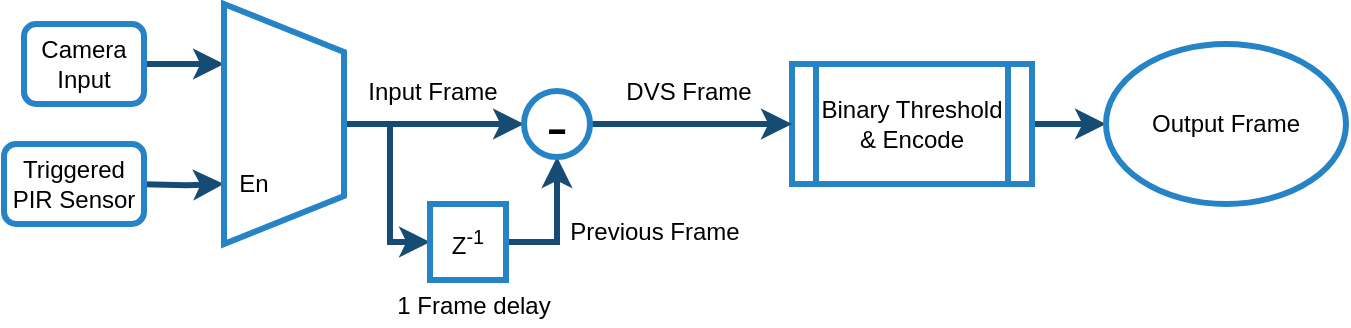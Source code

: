 <mxfile version="12.5.1" type="device"><diagram id="dMm6oT8tlYtjCDyLlqAy" name="Page-1"><mxGraphModel dx="760" dy="401" grid="0" gridSize="10" guides="1" tooltips="1" connect="1" arrows="1" fold="1" page="1" pageScale="1" pageWidth="850" pageHeight="1100" math="0" shadow="0"><root><mxCell id="0"/><mxCell id="1" parent="0"/><mxCell id="Tv57xixYPlFiN23GRQwq-29" style="edgeStyle=orthogonalEdgeStyle;rounded=0;orthogonalLoop=1;jettySize=auto;html=1;exitX=1;exitY=0.5;exitDx=0;exitDy=0;entryX=0.25;entryY=1;entryDx=0;entryDy=0;startArrow=none;startFill=0;endArrow=classic;endFill=1;strokeColor=#164C73;strokeWidth=3;" parent="1" source="Tv57xixYPlFiN23GRQwq-24" target="Tv57xixYPlFiN23GRQwq-3" edge="1"><mxGeometry relative="1" as="geometry"/></mxCell><mxCell id="Tv57xixYPlFiN23GRQwq-24" value="Camera &lt;br&gt;Input" style="rounded=1;whiteSpace=wrap;html=1;strokeColor=#2683C6;strokeWidth=3;" parent="1" vertex="1"><mxGeometry x="127" y="150" width="60" height="40" as="geometry"/></mxCell><mxCell id="Tv57xixYPlFiN23GRQwq-19" style="edgeStyle=orthogonalEdgeStyle;rounded=0;orthogonalLoop=1;jettySize=auto;html=1;exitX=1;exitY=0.5;exitDx=0;exitDy=0;entryX=0;entryY=0.5;entryDx=0;entryDy=0;strokeColor=#164C73;strokeWidth=3;" parent="1" source="Tv57xixYPlFiN23GRQwq-1" target="Tv57xixYPlFiN23GRQwq-18" edge="1"><mxGeometry relative="1" as="geometry"/></mxCell><mxCell id="Tv57xixYPlFiN23GRQwq-1" value="Binary Threshold &amp;amp; Encode" style="shape=process;whiteSpace=wrap;html=1;backgroundOutline=1;strokeColor=#2683C6;strokeWidth=3;" parent="1" vertex="1"><mxGeometry x="511" y="170" width="120" height="60" as="geometry"/></mxCell><mxCell id="Tv57xixYPlFiN23GRQwq-4" style="edgeStyle=orthogonalEdgeStyle;rounded=0;orthogonalLoop=1;jettySize=auto;html=1;entryX=0.75;entryY=1;entryDx=0;entryDy=0;strokeColor=#164C73;strokeWidth=3;" parent="1" target="Tv57xixYPlFiN23GRQwq-3" edge="1"><mxGeometry relative="1" as="geometry"><mxPoint x="186.959" y="230.143" as="sourcePoint"/></mxGeometry></mxCell><mxCell id="Tv57xixYPlFiN23GRQwq-15" style="edgeStyle=orthogonalEdgeStyle;rounded=0;orthogonalLoop=1;jettySize=auto;html=1;exitX=0.5;exitY=0;exitDx=0;exitDy=0;entryX=0;entryY=0.5;entryDx=0;entryDy=0;strokeColor=#164C73;strokeWidth=3;" parent="1" source="Tv57xixYPlFiN23GRQwq-3" target="xzks721ORhj9Gxp-ZwX--2" edge="1"><mxGeometry relative="1" as="geometry"><mxPoint x="375" y="200" as="targetPoint"/></mxGeometry></mxCell><mxCell id="Tv57xixYPlFiN23GRQwq-3" value="" style="shape=trapezoid;perimeter=trapezoidPerimeter;whiteSpace=wrap;html=1;rotation=90;strokeColor=#2683C6;strokeWidth=3;" parent="1" vertex="1"><mxGeometry x="197" y="170" width="120" height="60" as="geometry"/></mxCell><mxCell id="Tv57xixYPlFiN23GRQwq-7" value="En" style="text;html=1;strokeColor=none;fillColor=none;align=center;verticalAlign=middle;whiteSpace=wrap;rounded=0;" parent="1" vertex="1"><mxGeometry x="222" y="220" width="40" height="20" as="geometry"/></mxCell><mxCell id="Tv57xixYPlFiN23GRQwq-17" style="edgeStyle=orthogonalEdgeStyle;rounded=0;orthogonalLoop=1;jettySize=auto;html=1;exitX=1;exitY=0.5;exitDx=0;exitDy=0;entryX=0;entryY=0.5;entryDx=0;entryDy=0;strokeColor=#164C73;strokeWidth=3;" parent="1" source="xzks721ORhj9Gxp-ZwX--2" target="Tv57xixYPlFiN23GRQwq-1" edge="1"><mxGeometry relative="1" as="geometry"><mxPoint x="413.095" y="200.143" as="sourcePoint"/></mxGeometry></mxCell><mxCell id="Tv57xixYPlFiN23GRQwq-39" style="edgeStyle=orthogonalEdgeStyle;rounded=0;orthogonalLoop=1;jettySize=auto;html=1;entryX=0;entryY=0.5;entryDx=0;entryDy=0;startArrow=none;startFill=0;endArrow=classic;endFill=1;strokeColor=#164C73;strokeWidth=3;" parent="1" target="Tv57xixYPlFiN23GRQwq-32" edge="1"><mxGeometry relative="1" as="geometry"><mxPoint x="310" y="200" as="sourcePoint"/><Array as="points"><mxPoint x="310" y="259"/></Array></mxGeometry></mxCell><mxCell id="Tv57xixYPlFiN23GRQwq-18" value="Output Frame" style="ellipse;whiteSpace=wrap;html=1;strokeColor=#2683C6;strokeWidth=3;" parent="1" vertex="1"><mxGeometry x="668" y="160" width="120" height="80" as="geometry"/></mxCell><mxCell id="Tv57xixYPlFiN23GRQwq-25" value="Triggered PIR Sensor" style="rounded=1;whiteSpace=wrap;html=1;strokeColor=#2683C6;strokeWidth=3;" parent="1" vertex="1"><mxGeometry x="117" y="210" width="70" height="40" as="geometry"/></mxCell><mxCell id="Tv57xixYPlFiN23GRQwq-27" value="1 Frame delay" style="text;html=1;strokeColor=none;fillColor=none;align=center;verticalAlign=middle;whiteSpace=wrap;rounded=0;" parent="1" vertex="1"><mxGeometry x="297" y="281" width="110" height="20" as="geometry"/></mxCell><mxCell id="Tv57xixYPlFiN23GRQwq-40" style="edgeStyle=orthogonalEdgeStyle;rounded=0;orthogonalLoop=1;jettySize=auto;html=1;exitX=1;exitY=0.5;exitDx=0;exitDy=0;startArrow=none;startFill=0;endArrow=classic;endFill=1;entryX=0.5;entryY=1;entryDx=0;entryDy=0;strokeColor=#164C73;strokeWidth=3;" parent="1" source="Tv57xixYPlFiN23GRQwq-32" target="xzks721ORhj9Gxp-ZwX--2" edge="1"><mxGeometry relative="1" as="geometry"><mxPoint x="415" y="235" as="targetPoint"/></mxGeometry></mxCell><mxCell id="Tv57xixYPlFiN23GRQwq-32" value="Z&lt;sup&gt;-1&lt;/sup&gt;" style="whiteSpace=wrap;html=1;aspect=fixed;strokeColor=#2683C6;strokeWidth=3;" parent="1" vertex="1"><mxGeometry x="330" y="240" width="38" height="38" as="geometry"/></mxCell><mxCell id="Tv57xixYPlFiN23GRQwq-36" value="DVS Frame" style="text;html=1;align=center;verticalAlign=middle;resizable=0;points=[];autosize=1;" parent="1" vertex="1"><mxGeometry x="422" y="175" width="73" height="18" as="geometry"/></mxCell><mxCell id="Tv57xixYPlFiN23GRQwq-37" value="Input Frame" style="text;html=1;align=center;verticalAlign=middle;resizable=0;points=[];autosize=1;" parent="1" vertex="1"><mxGeometry x="293" y="175" width="75" height="18" as="geometry"/></mxCell><mxCell id="Tv57xixYPlFiN23GRQwq-38" value="Previous Frame" style="text;html=1;align=center;verticalAlign=middle;resizable=0;points=[];autosize=1;" parent="1" vertex="1"><mxGeometry x="394" y="245" width="95" height="18" as="geometry"/></mxCell><mxCell id="xzks721ORhj9Gxp-ZwX--2" value="&lt;font face=&quot;Lucida Console&quot; style=&quot;font-size: 31px ; line-height: 90%&quot;&gt;-&lt;/font&gt;" style="ellipse;whiteSpace=wrap;html=1;aspect=fixed;strokeColor=#2683C6;strokeWidth=3;" vertex="1" parent="1"><mxGeometry x="377" y="183.5" width="33" height="33" as="geometry"/></mxCell></root></mxGraphModel></diagram></mxfile>
